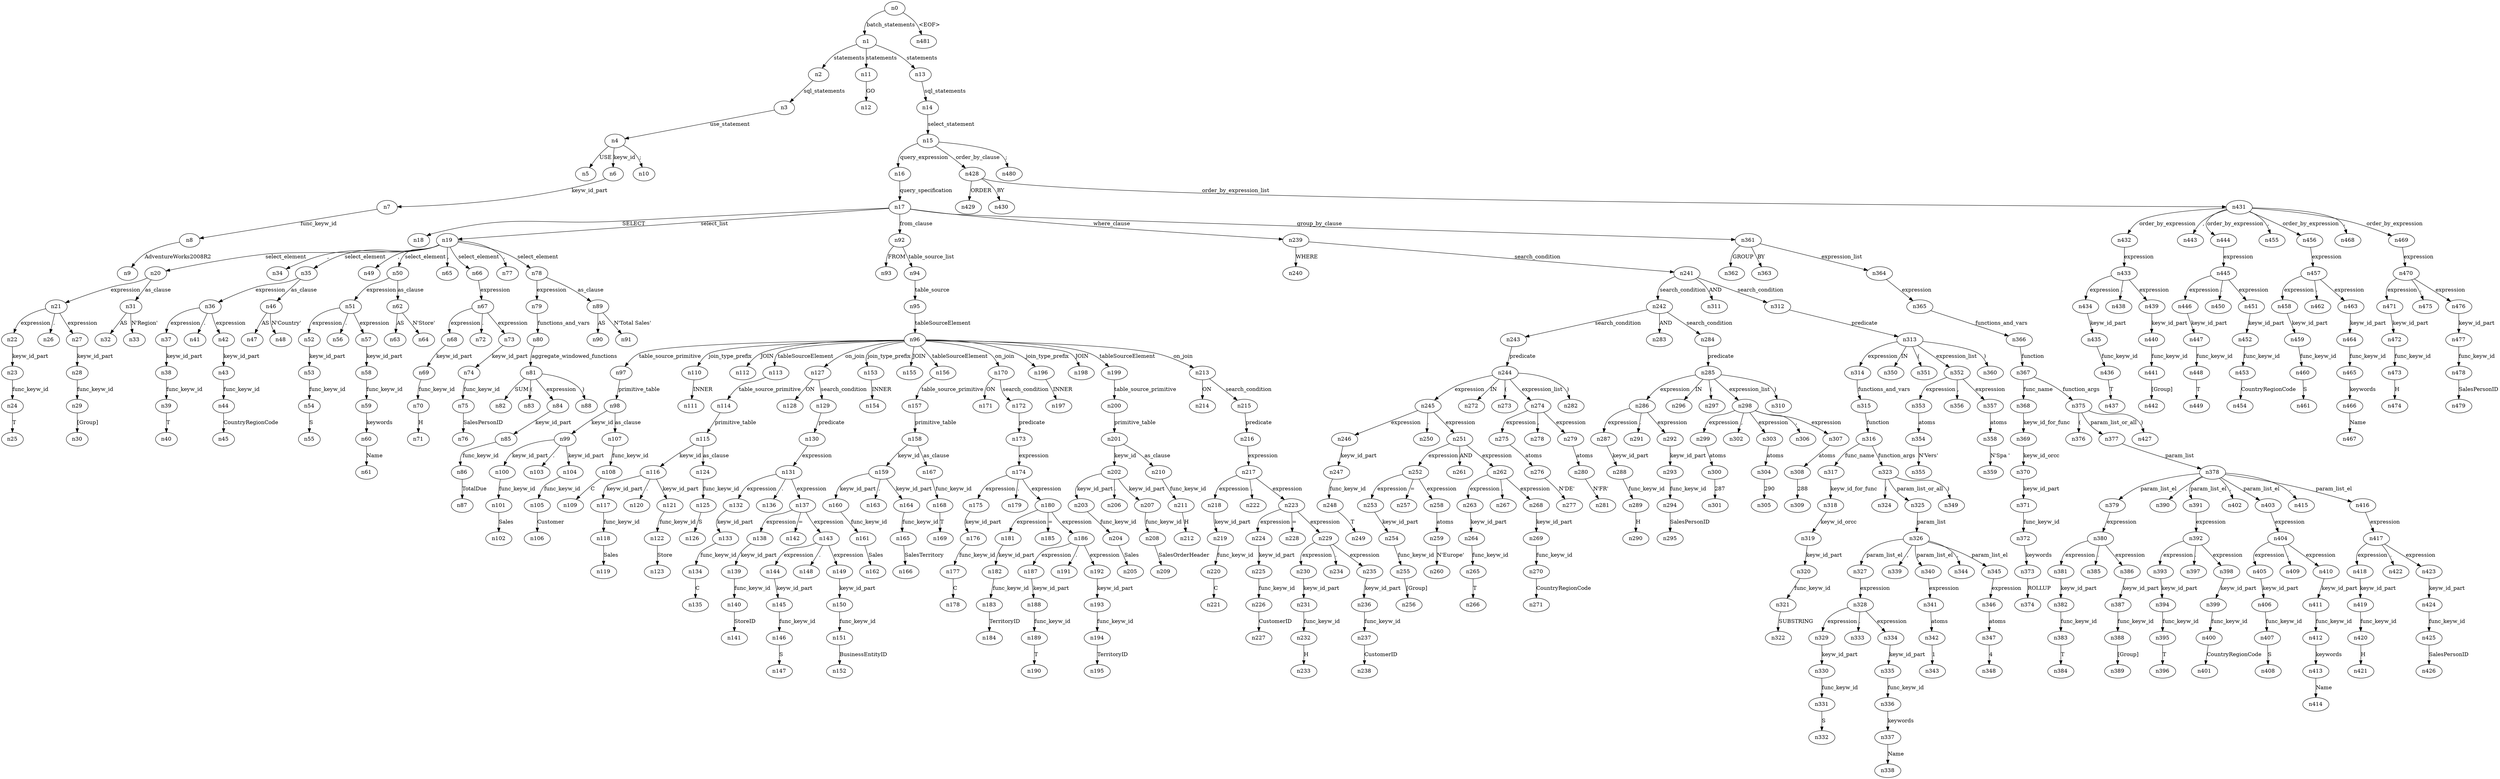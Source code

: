 digraph ParseTree {
  n0 -> n1 [label="batch_statements"];
  n1 -> n2 [label="statements"];
  n2 -> n3 [label="sql_statements"];
  n3 -> n4 [label="use_statement"];
  n4 -> n5 [label="USE"];
  n4 -> n6 [label="keyw_id"];
  n6 -> n7 [label="keyw_id_part"];
  n7 -> n8 [label="func_keyw_id"];
  n8 -> n9 [label="AdventureWorks2008R2"];
  n4 -> n10 [label=";"];
  n1 -> n11 [label="statements"];
  n11 -> n12 [label="GO"];
  n1 -> n13 [label="statements"];
  n13 -> n14 [label="sql_statements"];
  n14 -> n15 [label="select_statement"];
  n15 -> n16 [label="query_expression"];
  n16 -> n17 [label="query_specification"];
  n17 -> n18 [label="SELECT"];
  n17 -> n19 [label="select_list"];
  n19 -> n20 [label="select_element"];
  n20 -> n21 [label="expression"];
  n21 -> n22 [label="expression"];
  n22 -> n23 [label="keyw_id_part"];
  n23 -> n24 [label="func_keyw_id"];
  n24 -> n25 [label="T"];
  n21 -> n26 [label="."];
  n21 -> n27 [label="expression"];
  n27 -> n28 [label="keyw_id_part"];
  n28 -> n29 [label="func_keyw_id"];
  n29 -> n30 [label="[Group]"];
  n20 -> n31 [label="as_clause"];
  n31 -> n32 [label="AS"];
  n31 -> n33 [label="N'Region'"];
  n19 -> n34 [label=","];
  n19 -> n35 [label="select_element"];
  n35 -> n36 [label="expression"];
  n36 -> n37 [label="expression"];
  n37 -> n38 [label="keyw_id_part"];
  n38 -> n39 [label="func_keyw_id"];
  n39 -> n40 [label="T"];
  n36 -> n41 [label="."];
  n36 -> n42 [label="expression"];
  n42 -> n43 [label="keyw_id_part"];
  n43 -> n44 [label="func_keyw_id"];
  n44 -> n45 [label="CountryRegionCode"];
  n35 -> n46 [label="as_clause"];
  n46 -> n47 [label="AS"];
  n46 -> n48 [label="N'Country'"];
  n19 -> n49 [label=","];
  n19 -> n50 [label="select_element"];
  n50 -> n51 [label="expression"];
  n51 -> n52 [label="expression"];
  n52 -> n53 [label="keyw_id_part"];
  n53 -> n54 [label="func_keyw_id"];
  n54 -> n55 [label="S"];
  n51 -> n56 [label="."];
  n51 -> n57 [label="expression"];
  n57 -> n58 [label="keyw_id_part"];
  n58 -> n59 [label="func_keyw_id"];
  n59 -> n60 [label="keywords"];
  n60 -> n61 [label="Name"];
  n50 -> n62 [label="as_clause"];
  n62 -> n63 [label="AS"];
  n62 -> n64 [label="N'Store'"];
  n19 -> n65 [label=","];
  n19 -> n66 [label="select_element"];
  n66 -> n67 [label="expression"];
  n67 -> n68 [label="expression"];
  n68 -> n69 [label="keyw_id_part"];
  n69 -> n70 [label="func_keyw_id"];
  n70 -> n71 [label="H"];
  n67 -> n72 [label="."];
  n67 -> n73 [label="expression"];
  n73 -> n74 [label="keyw_id_part"];
  n74 -> n75 [label="func_keyw_id"];
  n75 -> n76 [label="SalesPersonID"];
  n19 -> n77 [label=","];
  n19 -> n78 [label="select_element"];
  n78 -> n79 [label="expression"];
  n79 -> n80 [label="functions_and_vars"];
  n80 -> n81 [label="aggregate_windowed_functions"];
  n81 -> n82 [label="SUM"];
  n81 -> n83 [label="("];
  n81 -> n84 [label="expression"];
  n84 -> n85 [label="keyw_id_part"];
  n85 -> n86 [label="func_keyw_id"];
  n86 -> n87 [label="TotalDue"];
  n81 -> n88 [label=")"];
  n78 -> n89 [label="as_clause"];
  n89 -> n90 [label="AS"];
  n89 -> n91 [label="N'Total Sales'"];
  n17 -> n92 [label="from_clause"];
  n92 -> n93 [label="FROM"];
  n92 -> n94 [label="table_source_list"];
  n94 -> n95 [label="table_source"];
  n95 -> n96 [label="tableSourceElement"];
  n96 -> n97 [label="table_source_primitive"];
  n97 -> n98 [label="primitive_table"];
  n98 -> n99 [label="keyw_id"];
  n99 -> n100 [label="keyw_id_part"];
  n100 -> n101 [label="func_keyw_id"];
  n101 -> n102 [label="Sales"];
  n99 -> n103 [label="."];
  n99 -> n104 [label="keyw_id_part"];
  n104 -> n105 [label="func_keyw_id"];
  n105 -> n106 [label="Customer"];
  n98 -> n107 [label="as_clause"];
  n107 -> n108 [label="func_keyw_id"];
  n108 -> n109 [label="C"];
  n96 -> n110 [label="join_type_prefix"];
  n110 -> n111 [label="INNER"];
  n96 -> n112 [label="JOIN"];
  n96 -> n113 [label="tableSourceElement"];
  n113 -> n114 [label="table_source_primitive"];
  n114 -> n115 [label="primitive_table"];
  n115 -> n116 [label="keyw_id"];
  n116 -> n117 [label="keyw_id_part"];
  n117 -> n118 [label="func_keyw_id"];
  n118 -> n119 [label="Sales"];
  n116 -> n120 [label="."];
  n116 -> n121 [label="keyw_id_part"];
  n121 -> n122 [label="func_keyw_id"];
  n122 -> n123 [label="Store"];
  n115 -> n124 [label="as_clause"];
  n124 -> n125 [label="func_keyw_id"];
  n125 -> n126 [label="S"];
  n96 -> n127 [label="on_join"];
  n127 -> n128 [label="ON"];
  n127 -> n129 [label="search_condition"];
  n129 -> n130 [label="predicate"];
  n130 -> n131 [label="expression"];
  n131 -> n132 [label="expression"];
  n132 -> n133 [label="keyw_id_part"];
  n133 -> n134 [label="func_keyw_id"];
  n134 -> n135 [label="C"];
  n131 -> n136 [label="."];
  n131 -> n137 [label="expression"];
  n137 -> n138 [label="expression"];
  n138 -> n139 [label="keyw_id_part"];
  n139 -> n140 [label="func_keyw_id"];
  n140 -> n141 [label="StoreID"];
  n137 -> n142 [label="="];
  n137 -> n143 [label="expression"];
  n143 -> n144 [label="expression"];
  n144 -> n145 [label="keyw_id_part"];
  n145 -> n146 [label="func_keyw_id"];
  n146 -> n147 [label="S"];
  n143 -> n148 [label="."];
  n143 -> n149 [label="expression"];
  n149 -> n150 [label="keyw_id_part"];
  n150 -> n151 [label="func_keyw_id"];
  n151 -> n152 [label="BusinessEntityID"];
  n96 -> n153 [label="join_type_prefix"];
  n153 -> n154 [label="INNER"];
  n96 -> n155 [label="JOIN"];
  n96 -> n156 [label="tableSourceElement"];
  n156 -> n157 [label="table_source_primitive"];
  n157 -> n158 [label="primitive_table"];
  n158 -> n159 [label="keyw_id"];
  n159 -> n160 [label="keyw_id_part"];
  n160 -> n161 [label="func_keyw_id"];
  n161 -> n162 [label="Sales"];
  n159 -> n163 [label="."];
  n159 -> n164 [label="keyw_id_part"];
  n164 -> n165 [label="func_keyw_id"];
  n165 -> n166 [label="SalesTerritory"];
  n158 -> n167 [label="as_clause"];
  n167 -> n168 [label="func_keyw_id"];
  n168 -> n169 [label="T"];
  n96 -> n170 [label="on_join"];
  n170 -> n171 [label="ON"];
  n170 -> n172 [label="search_condition"];
  n172 -> n173 [label="predicate"];
  n173 -> n174 [label="expression"];
  n174 -> n175 [label="expression"];
  n175 -> n176 [label="keyw_id_part"];
  n176 -> n177 [label="func_keyw_id"];
  n177 -> n178 [label="C"];
  n174 -> n179 [label="."];
  n174 -> n180 [label="expression"];
  n180 -> n181 [label="expression"];
  n181 -> n182 [label="keyw_id_part"];
  n182 -> n183 [label="func_keyw_id"];
  n183 -> n184 [label="TerritoryID"];
  n180 -> n185 [label="="];
  n180 -> n186 [label="expression"];
  n186 -> n187 [label="expression"];
  n187 -> n188 [label="keyw_id_part"];
  n188 -> n189 [label="func_keyw_id"];
  n189 -> n190 [label="T"];
  n186 -> n191 [label="."];
  n186 -> n192 [label="expression"];
  n192 -> n193 [label="keyw_id_part"];
  n193 -> n194 [label="func_keyw_id"];
  n194 -> n195 [label="TerritoryID"];
  n96 -> n196 [label="join_type_prefix"];
  n196 -> n197 [label="INNER"];
  n96 -> n198 [label="JOIN"];
  n96 -> n199 [label="tableSourceElement"];
  n199 -> n200 [label="table_source_primitive"];
  n200 -> n201 [label="primitive_table"];
  n201 -> n202 [label="keyw_id"];
  n202 -> n203 [label="keyw_id_part"];
  n203 -> n204 [label="func_keyw_id"];
  n204 -> n205 [label="Sales"];
  n202 -> n206 [label="."];
  n202 -> n207 [label="keyw_id_part"];
  n207 -> n208 [label="func_keyw_id"];
  n208 -> n209 [label="SalesOrderHeader"];
  n201 -> n210 [label="as_clause"];
  n210 -> n211 [label="func_keyw_id"];
  n211 -> n212 [label="H"];
  n96 -> n213 [label="on_join"];
  n213 -> n214 [label="ON"];
  n213 -> n215 [label="search_condition"];
  n215 -> n216 [label="predicate"];
  n216 -> n217 [label="expression"];
  n217 -> n218 [label="expression"];
  n218 -> n219 [label="keyw_id_part"];
  n219 -> n220 [label="func_keyw_id"];
  n220 -> n221 [label="C"];
  n217 -> n222 [label="."];
  n217 -> n223 [label="expression"];
  n223 -> n224 [label="expression"];
  n224 -> n225 [label="keyw_id_part"];
  n225 -> n226 [label="func_keyw_id"];
  n226 -> n227 [label="CustomerID"];
  n223 -> n228 [label="="];
  n223 -> n229 [label="expression"];
  n229 -> n230 [label="expression"];
  n230 -> n231 [label="keyw_id_part"];
  n231 -> n232 [label="func_keyw_id"];
  n232 -> n233 [label="H"];
  n229 -> n234 [label="."];
  n229 -> n235 [label="expression"];
  n235 -> n236 [label="keyw_id_part"];
  n236 -> n237 [label="func_keyw_id"];
  n237 -> n238 [label="CustomerID"];
  n17 -> n239 [label="where_clause"];
  n239 -> n240 [label="WHERE"];
  n239 -> n241 [label="search_condition"];
  n241 -> n242 [label="search_condition"];
  n242 -> n243 [label="search_condition"];
  n243 -> n244 [label="predicate"];
  n244 -> n245 [label="expression"];
  n245 -> n246 [label="expression"];
  n246 -> n247 [label="keyw_id_part"];
  n247 -> n248 [label="func_keyw_id"];
  n248 -> n249 [label="T"];
  n245 -> n250 [label="."];
  n245 -> n251 [label="expression"];
  n251 -> n252 [label="expression"];
  n252 -> n253 [label="expression"];
  n253 -> n254 [label="keyw_id_part"];
  n254 -> n255 [label="func_keyw_id"];
  n255 -> n256 [label="[Group]"];
  n252 -> n257 [label="="];
  n252 -> n258 [label="expression"];
  n258 -> n259 [label="atoms"];
  n259 -> n260 [label="N'Europe'"];
  n251 -> n261 [label="AND"];
  n251 -> n262 [label="expression"];
  n262 -> n263 [label="expression"];
  n263 -> n264 [label="keyw_id_part"];
  n264 -> n265 [label="func_keyw_id"];
  n265 -> n266 [label="T"];
  n262 -> n267 [label="."];
  n262 -> n268 [label="expression"];
  n268 -> n269 [label="keyw_id_part"];
  n269 -> n270 [label="func_keyw_id"];
  n270 -> n271 [label="CountryRegionCode"];
  n244 -> n272 [label="IN"];
  n244 -> n273 [label="("];
  n244 -> n274 [label="expression_list"];
  n274 -> n275 [label="expression"];
  n275 -> n276 [label="atoms"];
  n276 -> n277 [label="N'DE'"];
  n274 -> n278 [label=","];
  n274 -> n279 [label="expression"];
  n279 -> n280 [label="atoms"];
  n280 -> n281 [label="N'FR'"];
  n244 -> n282 [label=")"];
  n242 -> n283 [label="AND"];
  n242 -> n284 [label="search_condition"];
  n284 -> n285 [label="predicate"];
  n285 -> n286 [label="expression"];
  n286 -> n287 [label="expression"];
  n287 -> n288 [label="keyw_id_part"];
  n288 -> n289 [label="func_keyw_id"];
  n289 -> n290 [label="H"];
  n286 -> n291 [label="."];
  n286 -> n292 [label="expression"];
  n292 -> n293 [label="keyw_id_part"];
  n293 -> n294 [label="func_keyw_id"];
  n294 -> n295 [label="SalesPersonID"];
  n285 -> n296 [label="IN"];
  n285 -> n297 [label="("];
  n285 -> n298 [label="expression_list"];
  n298 -> n299 [label="expression"];
  n299 -> n300 [label="atoms"];
  n300 -> n301 [label="287"];
  n298 -> n302 [label=","];
  n298 -> n303 [label="expression"];
  n303 -> n304 [label="atoms"];
  n304 -> n305 [label="290"];
  n298 -> n306 [label=","];
  n298 -> n307 [label="expression"];
  n307 -> n308 [label="atoms"];
  n308 -> n309 [label="288"];
  n285 -> n310 [label=")"];
  n241 -> n311 [label="AND"];
  n241 -> n312 [label="search_condition"];
  n312 -> n313 [label="predicate"];
  n313 -> n314 [label="expression"];
  n314 -> n315 [label="functions_and_vars"];
  n315 -> n316 [label="function"];
  n316 -> n317 [label="func_name"];
  n317 -> n318 [label="keyw_id_for_func"];
  n318 -> n319 [label="keyw_id_orcc"];
  n319 -> n320 [label="keyw_id_part"];
  n320 -> n321 [label="func_keyw_id"];
  n321 -> n322 [label="SUBSTRING"];
  n316 -> n323 [label="function_args"];
  n323 -> n324 [label="("];
  n323 -> n325 [label="param_list_or_all"];
  n325 -> n326 [label="param_list"];
  n326 -> n327 [label="param_list_el"];
  n327 -> n328 [label="expression"];
  n328 -> n329 [label="expression"];
  n329 -> n330 [label="keyw_id_part"];
  n330 -> n331 [label="func_keyw_id"];
  n331 -> n332 [label="S"];
  n328 -> n333 [label="."];
  n328 -> n334 [label="expression"];
  n334 -> n335 [label="keyw_id_part"];
  n335 -> n336 [label="func_keyw_id"];
  n336 -> n337 [label="keywords"];
  n337 -> n338 [label="Name"];
  n326 -> n339 [label=","];
  n326 -> n340 [label="param_list_el"];
  n340 -> n341 [label="expression"];
  n341 -> n342 [label="atoms"];
  n342 -> n343 [label="1"];
  n326 -> n344 [label=","];
  n326 -> n345 [label="param_list_el"];
  n345 -> n346 [label="expression"];
  n346 -> n347 [label="atoms"];
  n347 -> n348 [label="4"];
  n323 -> n349 [label=")"];
  n313 -> n350 [label="IN"];
  n313 -> n351 [label="("];
  n313 -> n352 [label="expression_list"];
  n352 -> n353 [label="expression"];
  n353 -> n354 [label="atoms"];
  n354 -> n355 [label="N'Vers'"];
  n352 -> n356 [label=","];
  n352 -> n357 [label="expression"];
  n357 -> n358 [label="atoms"];
  n358 -> n359 [label="N'Spa '"];
  n313 -> n360 [label=")"];
  n17 -> n361 [label="group_by_clause"];
  n361 -> n362 [label="GROUP"];
  n361 -> n363 [label="BY"];
  n361 -> n364 [label="expression_list"];
  n364 -> n365 [label="expression"];
  n365 -> n366 [label="functions_and_vars"];
  n366 -> n367 [label="function"];
  n367 -> n368 [label="func_name"];
  n368 -> n369 [label="keyw_id_for_func"];
  n369 -> n370 [label="keyw_id_orcc"];
  n370 -> n371 [label="keyw_id_part"];
  n371 -> n372 [label="func_keyw_id"];
  n372 -> n373 [label="keywords"];
  n373 -> n374 [label="ROLLUP"];
  n367 -> n375 [label="function_args"];
  n375 -> n376 [label="("];
  n375 -> n377 [label="param_list_or_all"];
  n377 -> n378 [label="param_list"];
  n378 -> n379 [label="param_list_el"];
  n379 -> n380 [label="expression"];
  n380 -> n381 [label="expression"];
  n381 -> n382 [label="keyw_id_part"];
  n382 -> n383 [label="func_keyw_id"];
  n383 -> n384 [label="T"];
  n380 -> n385 [label="."];
  n380 -> n386 [label="expression"];
  n386 -> n387 [label="keyw_id_part"];
  n387 -> n388 [label="func_keyw_id"];
  n388 -> n389 [label="[Group]"];
  n378 -> n390 [label=","];
  n378 -> n391 [label="param_list_el"];
  n391 -> n392 [label="expression"];
  n392 -> n393 [label="expression"];
  n393 -> n394 [label="keyw_id_part"];
  n394 -> n395 [label="func_keyw_id"];
  n395 -> n396 [label="T"];
  n392 -> n397 [label="."];
  n392 -> n398 [label="expression"];
  n398 -> n399 [label="keyw_id_part"];
  n399 -> n400 [label="func_keyw_id"];
  n400 -> n401 [label="CountryRegionCode"];
  n378 -> n402 [label=","];
  n378 -> n403 [label="param_list_el"];
  n403 -> n404 [label="expression"];
  n404 -> n405 [label="expression"];
  n405 -> n406 [label="keyw_id_part"];
  n406 -> n407 [label="func_keyw_id"];
  n407 -> n408 [label="S"];
  n404 -> n409 [label="."];
  n404 -> n410 [label="expression"];
  n410 -> n411 [label="keyw_id_part"];
  n411 -> n412 [label="func_keyw_id"];
  n412 -> n413 [label="keywords"];
  n413 -> n414 [label="Name"];
  n378 -> n415 [label=","];
  n378 -> n416 [label="param_list_el"];
  n416 -> n417 [label="expression"];
  n417 -> n418 [label="expression"];
  n418 -> n419 [label="keyw_id_part"];
  n419 -> n420 [label="func_keyw_id"];
  n420 -> n421 [label="H"];
  n417 -> n422 [label="."];
  n417 -> n423 [label="expression"];
  n423 -> n424 [label="keyw_id_part"];
  n424 -> n425 [label="func_keyw_id"];
  n425 -> n426 [label="SalesPersonID"];
  n375 -> n427 [label=")"];
  n15 -> n428 [label="order_by_clause"];
  n428 -> n429 [label="ORDER"];
  n428 -> n430 [label="BY"];
  n428 -> n431 [label="order_by_expression_list"];
  n431 -> n432 [label="order_by_expression"];
  n432 -> n433 [label="expression"];
  n433 -> n434 [label="expression"];
  n434 -> n435 [label="keyw_id_part"];
  n435 -> n436 [label="func_keyw_id"];
  n436 -> n437 [label="T"];
  n433 -> n438 [label="."];
  n433 -> n439 [label="expression"];
  n439 -> n440 [label="keyw_id_part"];
  n440 -> n441 [label="func_keyw_id"];
  n441 -> n442 [label="[Group]"];
  n431 -> n443 [label=","];
  n431 -> n444 [label="order_by_expression"];
  n444 -> n445 [label="expression"];
  n445 -> n446 [label="expression"];
  n446 -> n447 [label="keyw_id_part"];
  n447 -> n448 [label="func_keyw_id"];
  n448 -> n449 [label="T"];
  n445 -> n450 [label="."];
  n445 -> n451 [label="expression"];
  n451 -> n452 [label="keyw_id_part"];
  n452 -> n453 [label="func_keyw_id"];
  n453 -> n454 [label="CountryRegionCode"];
  n431 -> n455 [label=","];
  n431 -> n456 [label="order_by_expression"];
  n456 -> n457 [label="expression"];
  n457 -> n458 [label="expression"];
  n458 -> n459 [label="keyw_id_part"];
  n459 -> n460 [label="func_keyw_id"];
  n460 -> n461 [label="S"];
  n457 -> n462 [label="."];
  n457 -> n463 [label="expression"];
  n463 -> n464 [label="keyw_id_part"];
  n464 -> n465 [label="func_keyw_id"];
  n465 -> n466 [label="keywords"];
  n466 -> n467 [label="Name"];
  n431 -> n468 [label=","];
  n431 -> n469 [label="order_by_expression"];
  n469 -> n470 [label="expression"];
  n470 -> n471 [label="expression"];
  n471 -> n472 [label="keyw_id_part"];
  n472 -> n473 [label="func_keyw_id"];
  n473 -> n474 [label="H"];
  n470 -> n475 [label="."];
  n470 -> n476 [label="expression"];
  n476 -> n477 [label="keyw_id_part"];
  n477 -> n478 [label="func_keyw_id"];
  n478 -> n479 [label="SalesPersonID"];
  n15 -> n480 [label=";"];
  n0 -> n481 [label="<EOF>"];
}